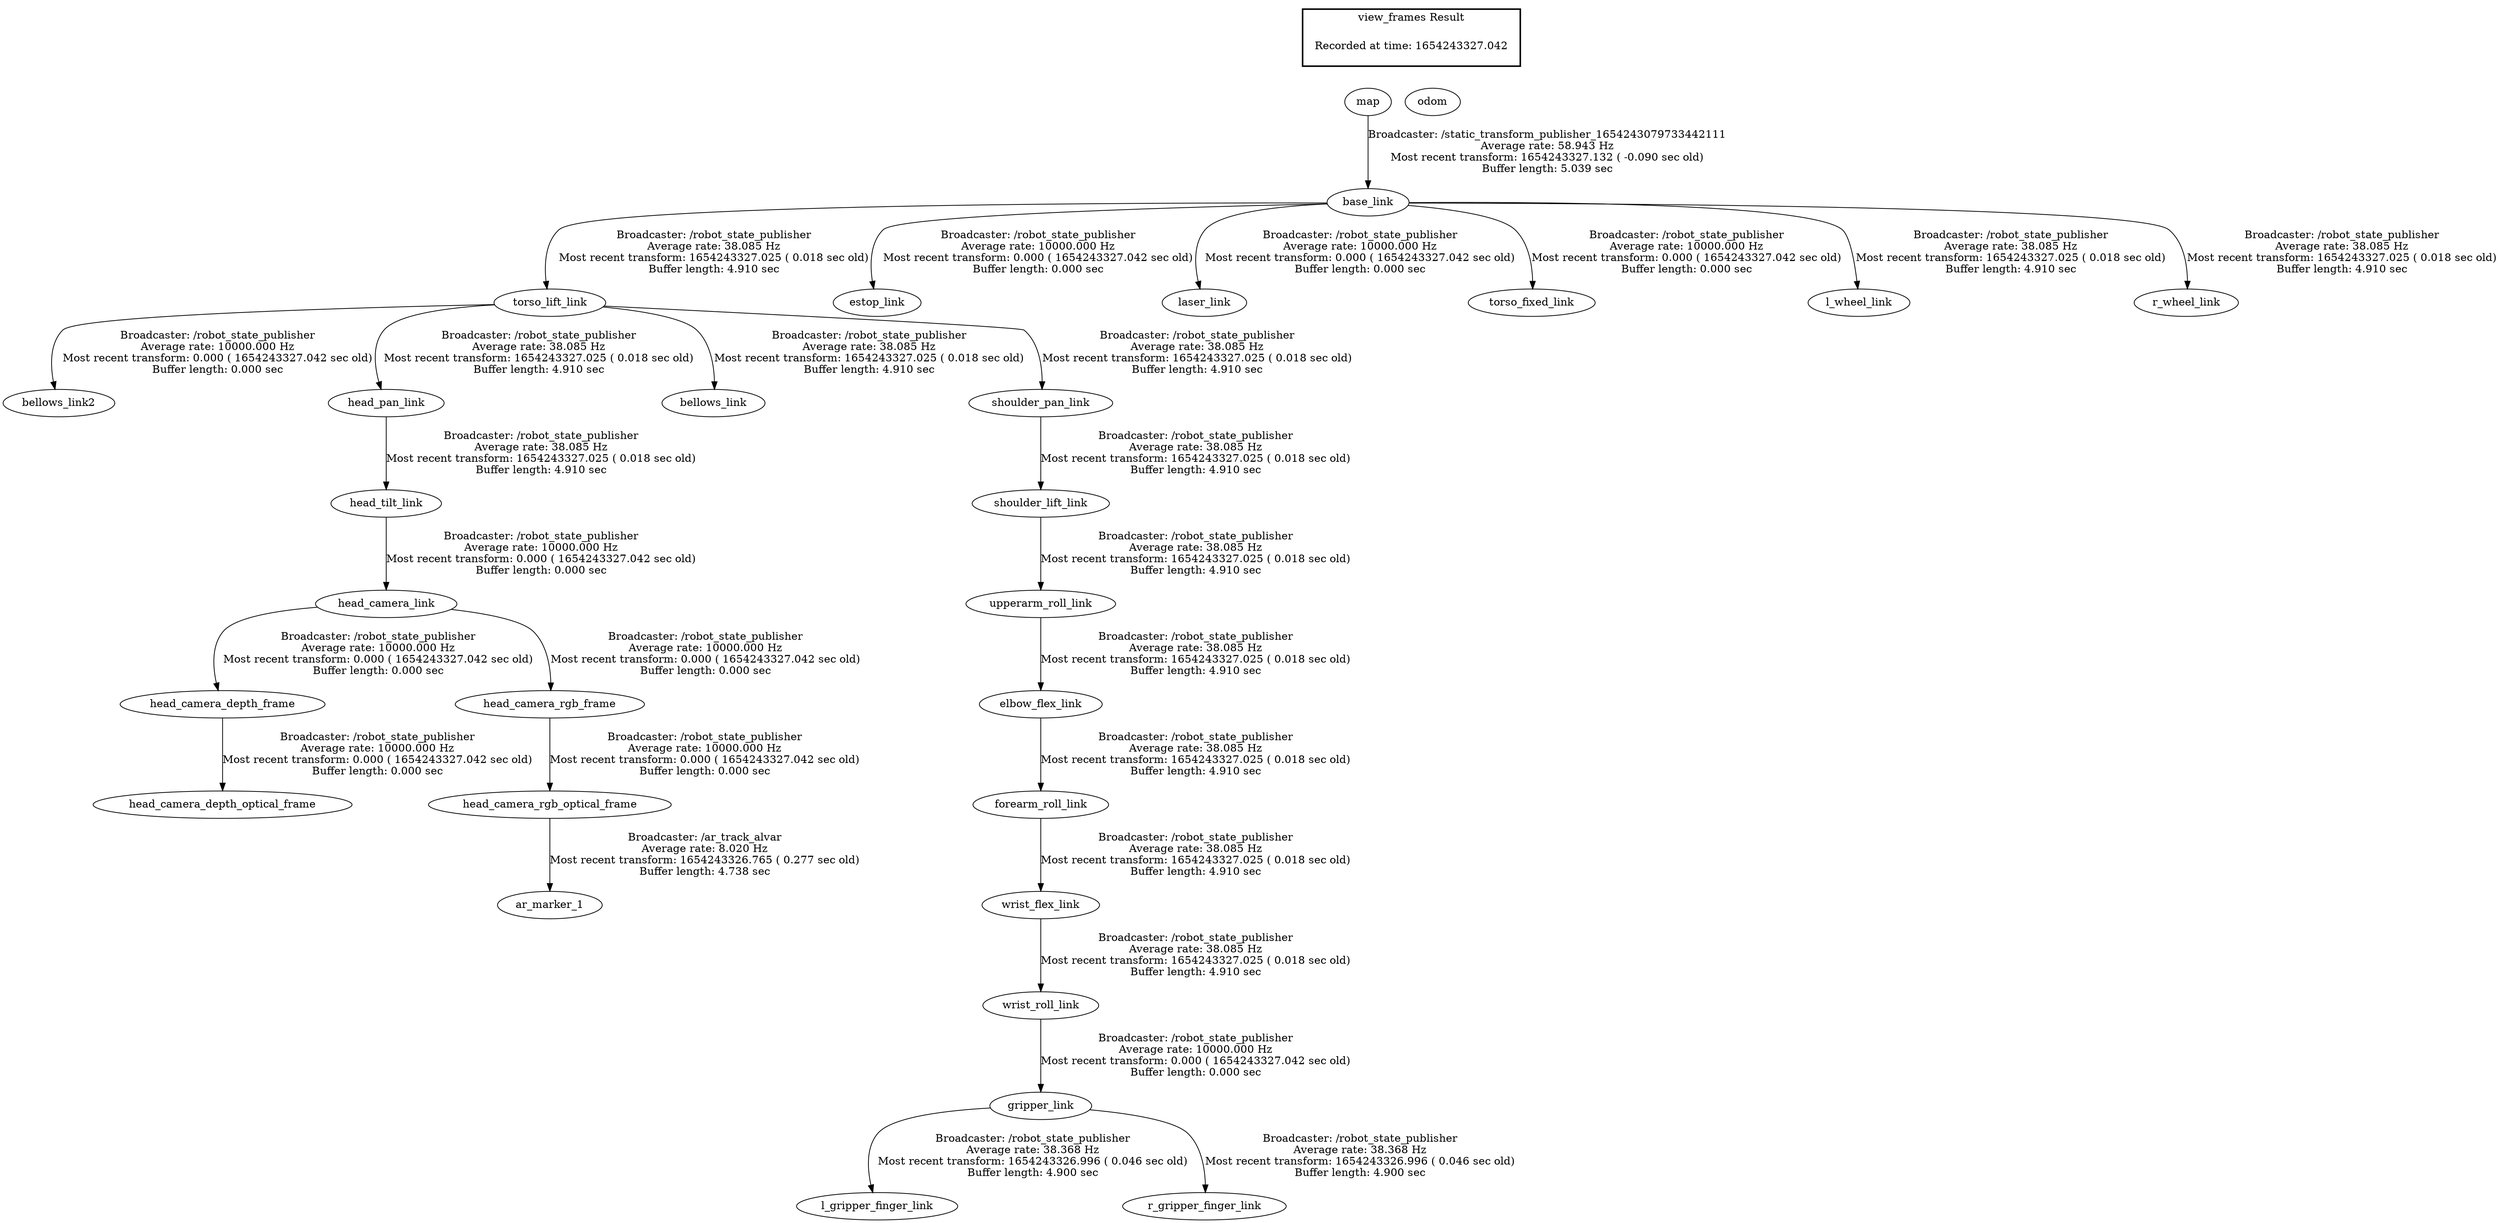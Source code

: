 digraph G {
"torso_lift_link" -> "bellows_link2"[label="Broadcaster: /robot_state_publisher\nAverage rate: 10000.000 Hz\nMost recent transform: 0.000 ( 1654243327.042 sec old)\nBuffer length: 0.000 sec\n"];
"base_link" -> "torso_lift_link"[label="Broadcaster: /robot_state_publisher\nAverage rate: 38.085 Hz\nMost recent transform: 1654243327.025 ( 0.018 sec old)\nBuffer length: 4.910 sec\n"];
"base_link" -> "estop_link"[label="Broadcaster: /robot_state_publisher\nAverage rate: 10000.000 Hz\nMost recent transform: 0.000 ( 1654243327.042 sec old)\nBuffer length: 0.000 sec\n"];
"map" -> "base_link"[label="Broadcaster: /static_transform_publisher_1654243079733442111\nAverage rate: 58.943 Hz\nMost recent transform: 1654243327.132 ( -0.090 sec old)\nBuffer length: 5.039 sec\n"];
"wrist_roll_link" -> "gripper_link"[label="Broadcaster: /robot_state_publisher\nAverage rate: 10000.000 Hz\nMost recent transform: 0.000 ( 1654243327.042 sec old)\nBuffer length: 0.000 sec\n"];
"wrist_flex_link" -> "wrist_roll_link"[label="Broadcaster: /robot_state_publisher\nAverage rate: 38.085 Hz\nMost recent transform: 1654243327.025 ( 0.018 sec old)\nBuffer length: 4.910 sec\n"];
"head_camera_link" -> "head_camera_depth_frame"[label="Broadcaster: /robot_state_publisher\nAverage rate: 10000.000 Hz\nMost recent transform: 0.000 ( 1654243327.042 sec old)\nBuffer length: 0.000 sec\n"];
"head_tilt_link" -> "head_camera_link"[label="Broadcaster: /robot_state_publisher\nAverage rate: 10000.000 Hz\nMost recent transform: 0.000 ( 1654243327.042 sec old)\nBuffer length: 0.000 sec\n"];
"head_camera_depth_frame" -> "head_camera_depth_optical_frame"[label="Broadcaster: /robot_state_publisher\nAverage rate: 10000.000 Hz\nMost recent transform: 0.000 ( 1654243327.042 sec old)\nBuffer length: 0.000 sec\n"];
"head_pan_link" -> "head_tilt_link"[label="Broadcaster: /robot_state_publisher\nAverage rate: 38.085 Hz\nMost recent transform: 1654243327.025 ( 0.018 sec old)\nBuffer length: 4.910 sec\n"];
"head_camera_link" -> "head_camera_rgb_frame"[label="Broadcaster: /robot_state_publisher\nAverage rate: 10000.000 Hz\nMost recent transform: 0.000 ( 1654243327.042 sec old)\nBuffer length: 0.000 sec\n"];
"head_camera_rgb_frame" -> "head_camera_rgb_optical_frame"[label="Broadcaster: /robot_state_publisher\nAverage rate: 10000.000 Hz\nMost recent transform: 0.000 ( 1654243327.042 sec old)\nBuffer length: 0.000 sec\n"];
"base_link" -> "laser_link"[label="Broadcaster: /robot_state_publisher\nAverage rate: 10000.000 Hz\nMost recent transform: 0.000 ( 1654243327.042 sec old)\nBuffer length: 0.000 sec\n"];
"base_link" -> "torso_fixed_link"[label="Broadcaster: /robot_state_publisher\nAverage rate: 10000.000 Hz\nMost recent transform: 0.000 ( 1654243327.042 sec old)\nBuffer length: 0.000 sec\n"];
"gripper_link" -> "l_gripper_finger_link"[label="Broadcaster: /robot_state_publisher\nAverage rate: 38.368 Hz\nMost recent transform: 1654243326.996 ( 0.046 sec old)\nBuffer length: 4.900 sec\n"];
"gripper_link" -> "r_gripper_finger_link"[label="Broadcaster: /robot_state_publisher\nAverage rate: 38.368 Hz\nMost recent transform: 1654243326.996 ( 0.046 sec old)\nBuffer length: 4.900 sec\n"];
"torso_lift_link" -> "bellows_link"[label="Broadcaster: /robot_state_publisher\nAverage rate: 38.085 Hz\nMost recent transform: 1654243327.025 ( 0.018 sec old)\nBuffer length: 4.910 sec\n"];
"upperarm_roll_link" -> "elbow_flex_link"[label="Broadcaster: /robot_state_publisher\nAverage rate: 38.085 Hz\nMost recent transform: 1654243327.025 ( 0.018 sec old)\nBuffer length: 4.910 sec\n"];
"shoulder_lift_link" -> "upperarm_roll_link"[label="Broadcaster: /robot_state_publisher\nAverage rate: 38.085 Hz\nMost recent transform: 1654243327.025 ( 0.018 sec old)\nBuffer length: 4.910 sec\n"];
"elbow_flex_link" -> "forearm_roll_link"[label="Broadcaster: /robot_state_publisher\nAverage rate: 38.085 Hz\nMost recent transform: 1654243327.025 ( 0.018 sec old)\nBuffer length: 4.910 sec\n"];
"torso_lift_link" -> "head_pan_link"[label="Broadcaster: /robot_state_publisher\nAverage rate: 38.085 Hz\nMost recent transform: 1654243327.025 ( 0.018 sec old)\nBuffer length: 4.910 sec\n"];
"base_link" -> "l_wheel_link"[label="Broadcaster: /robot_state_publisher\nAverage rate: 38.085 Hz\nMost recent transform: 1654243327.025 ( 0.018 sec old)\nBuffer length: 4.910 sec\n"];
"base_link" -> "r_wheel_link"[label="Broadcaster: /robot_state_publisher\nAverage rate: 38.085 Hz\nMost recent transform: 1654243327.025 ( 0.018 sec old)\nBuffer length: 4.910 sec\n"];
"shoulder_pan_link" -> "shoulder_lift_link"[label="Broadcaster: /robot_state_publisher\nAverage rate: 38.085 Hz\nMost recent transform: 1654243327.025 ( 0.018 sec old)\nBuffer length: 4.910 sec\n"];
"torso_lift_link" -> "shoulder_pan_link"[label="Broadcaster: /robot_state_publisher\nAverage rate: 38.085 Hz\nMost recent transform: 1654243327.025 ( 0.018 sec old)\nBuffer length: 4.910 sec\n"];
"forearm_roll_link" -> "wrist_flex_link"[label="Broadcaster: /robot_state_publisher\nAverage rate: 38.085 Hz\nMost recent transform: 1654243327.025 ( 0.018 sec old)\nBuffer length: 4.910 sec\n"];
"head_camera_rgb_optical_frame" -> "ar_marker_1"[label="Broadcaster: /ar_track_alvar\nAverage rate: 8.020 Hz\nMost recent transform: 1654243326.765 ( 0.277 sec old)\nBuffer length: 4.738 sec\n"];
edge [style=invis];
 subgraph cluster_legend { style=bold; color=black; label ="view_frames Result";
"Recorded at time: 1654243327.042"[ shape=plaintext ] ;
 }->"odom";
edge [style=invis];
 subgraph cluster_legend { style=bold; color=black; label ="view_frames Result";
"Recorded at time: 1654243327.042"[ shape=plaintext ] ;
 }->"map";
}